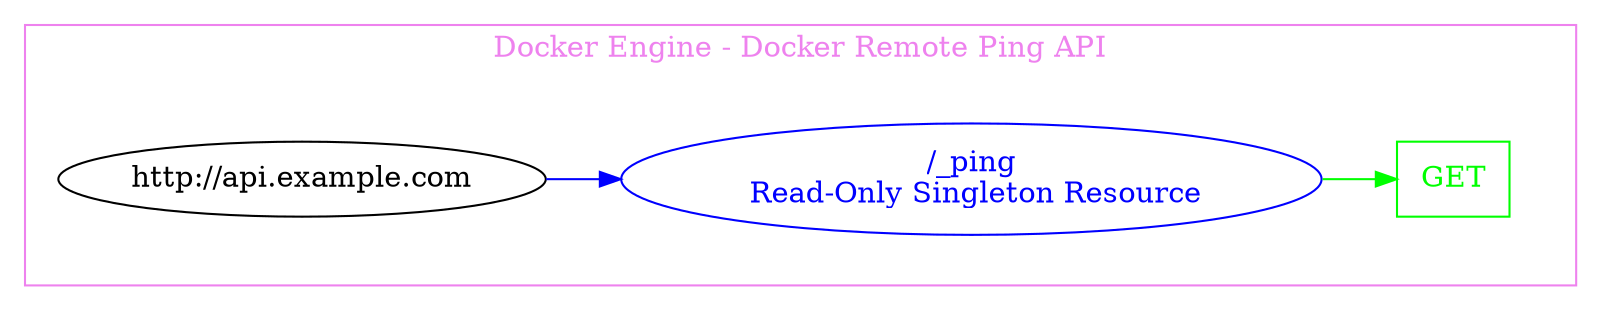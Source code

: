 digraph Cloud_Computing_REST_API {
rankdir="LR";
subgraph cluster_0 {
label="Docker Engine - Docker Remote Ping API"
color=violet
fontcolor=violet
subgraph cluster_1 {
label=""
color=white
fontcolor=white
node1 [label="http://api.example.com", shape="ellipse", color="black", fontcolor="black"]
node1 -> node2 [color="blue", fontcolor="blue"]
subgraph cluster_2 {
label=""
color=white
fontcolor=white
node2 [label="/_ping\n Read-Only Singleton Resource", shape="ellipse", color="blue", fontcolor="blue"]
node2 -> node3 [color="green", fontcolor="green"]
subgraph cluster_3 {
label=""
color=white
fontcolor=white
node3 [label="GET", shape="box", color="green", fontcolor="green"]
}
}
}
}
}
